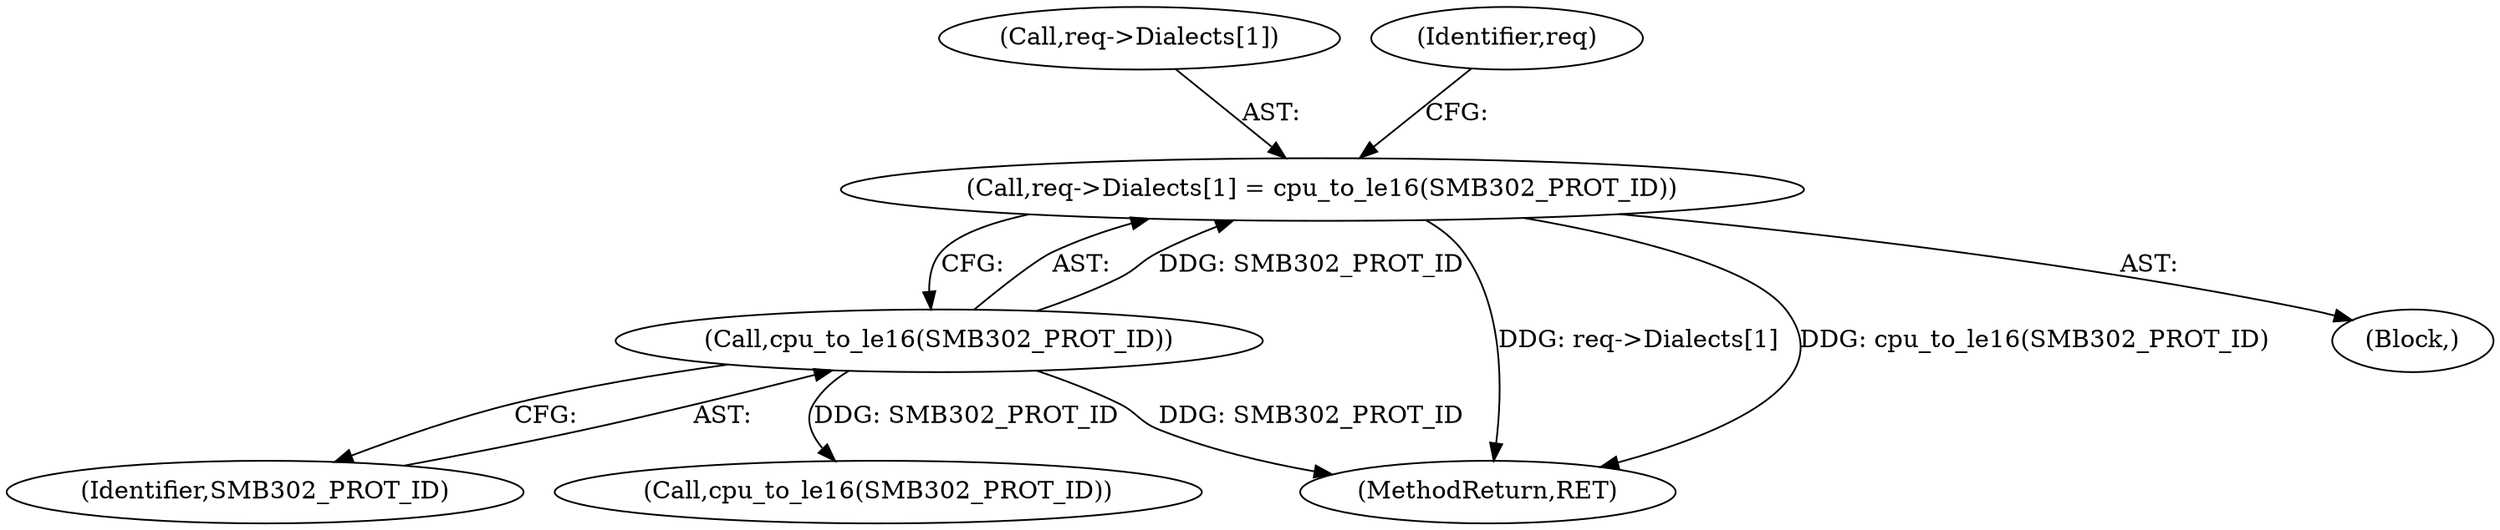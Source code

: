 digraph "0_linux_b57a55e2200ede754e4dc9cce4ba9402544b9365@array" {
"1000208" [label="(Call,req->Dialects[1] = cpu_to_le16(SMB302_PROT_ID))"];
"1000214" [label="(Call,cpu_to_le16(SMB302_PROT_ID))"];
"1000209" [label="(Call,req->Dialects[1])"];
"1000215" [label="(Identifier,SMB302_PROT_ID)"];
"1000214" [label="(Call,cpu_to_le16(SMB302_PROT_ID))"];
"1000831" [label="(MethodReturn,RET)"];
"1000218" [label="(Identifier,req)"];
"1000199" [label="(Block,)"];
"1000208" [label="(Call,req->Dialects[1] = cpu_to_le16(SMB302_PROT_ID))"];
"1000637" [label="(Call,cpu_to_le16(SMB302_PROT_ID))"];
"1000208" -> "1000199"  [label="AST: "];
"1000208" -> "1000214"  [label="CFG: "];
"1000209" -> "1000208"  [label="AST: "];
"1000214" -> "1000208"  [label="AST: "];
"1000218" -> "1000208"  [label="CFG: "];
"1000208" -> "1000831"  [label="DDG: req->Dialects[1]"];
"1000208" -> "1000831"  [label="DDG: cpu_to_le16(SMB302_PROT_ID)"];
"1000214" -> "1000208"  [label="DDG: SMB302_PROT_ID"];
"1000214" -> "1000215"  [label="CFG: "];
"1000215" -> "1000214"  [label="AST: "];
"1000214" -> "1000831"  [label="DDG: SMB302_PROT_ID"];
"1000214" -> "1000637"  [label="DDG: SMB302_PROT_ID"];
}
